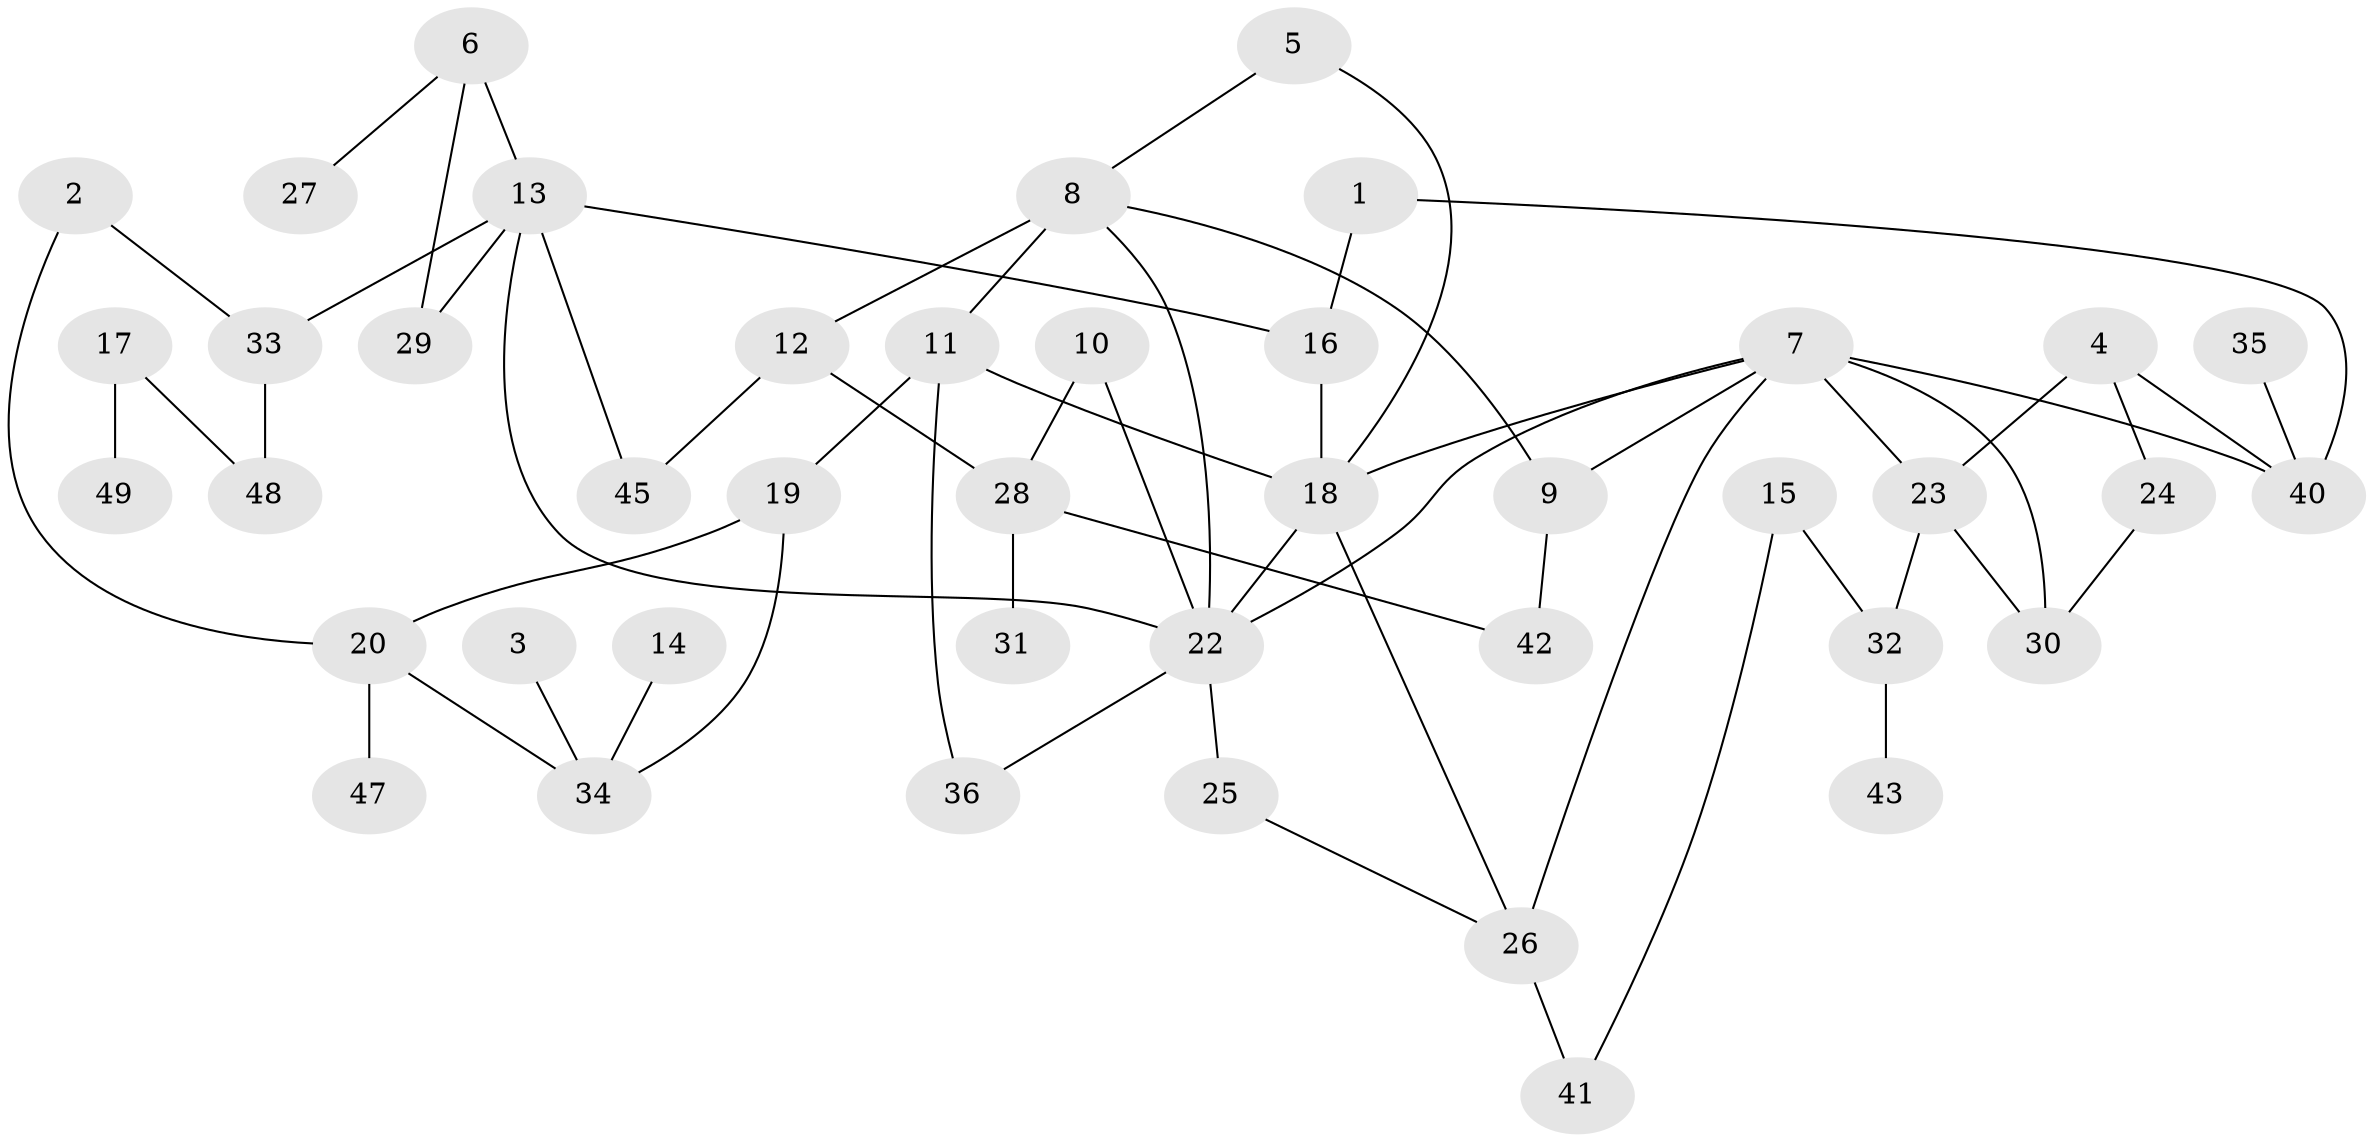 // original degree distribution, {1: 0.25, 3: 0.25, 2: 0.27, 6: 0.01, 5: 0.06, 4: 0.09, 0: 0.07}
// Generated by graph-tools (version 1.1) at 2025/47/03/04/25 22:47:59]
// undirected, 43 vertices, 61 edges
graph export_dot {
  node [color=gray90,style=filled];
  1;
  2;
  3;
  4;
  5;
  6;
  7;
  8;
  9;
  10;
  11;
  12;
  13;
  14;
  15;
  16;
  17;
  18;
  19;
  20;
  22;
  23;
  24;
  25;
  26;
  27;
  28;
  29;
  30;
  31;
  32;
  33;
  34;
  35;
  36;
  40;
  41;
  42;
  43;
  45;
  47;
  48;
  49;
  1 -- 16 [weight=1.0];
  1 -- 40 [weight=1.0];
  2 -- 20 [weight=1.0];
  2 -- 33 [weight=1.0];
  3 -- 34 [weight=1.0];
  4 -- 23 [weight=1.0];
  4 -- 24 [weight=1.0];
  4 -- 40 [weight=1.0];
  5 -- 8 [weight=1.0];
  5 -- 18 [weight=1.0];
  6 -- 13 [weight=2.0];
  6 -- 27 [weight=1.0];
  6 -- 29 [weight=1.0];
  7 -- 9 [weight=1.0];
  7 -- 18 [weight=1.0];
  7 -- 22 [weight=1.0];
  7 -- 23 [weight=1.0];
  7 -- 26 [weight=1.0];
  7 -- 30 [weight=2.0];
  7 -- 40 [weight=1.0];
  8 -- 9 [weight=1.0];
  8 -- 11 [weight=2.0];
  8 -- 12 [weight=1.0];
  8 -- 22 [weight=1.0];
  9 -- 42 [weight=1.0];
  10 -- 22 [weight=1.0];
  10 -- 28 [weight=1.0];
  11 -- 18 [weight=1.0];
  11 -- 19 [weight=2.0];
  11 -- 36 [weight=1.0];
  12 -- 28 [weight=1.0];
  12 -- 45 [weight=1.0];
  13 -- 16 [weight=1.0];
  13 -- 22 [weight=1.0];
  13 -- 29 [weight=1.0];
  13 -- 33 [weight=1.0];
  13 -- 45 [weight=2.0];
  14 -- 34 [weight=1.0];
  15 -- 32 [weight=1.0];
  15 -- 41 [weight=1.0];
  16 -- 18 [weight=1.0];
  17 -- 48 [weight=1.0];
  17 -- 49 [weight=1.0];
  18 -- 22 [weight=1.0];
  18 -- 26 [weight=1.0];
  19 -- 20 [weight=1.0];
  19 -- 34 [weight=1.0];
  20 -- 34 [weight=1.0];
  20 -- 47 [weight=1.0];
  22 -- 25 [weight=1.0];
  22 -- 36 [weight=1.0];
  23 -- 30 [weight=1.0];
  23 -- 32 [weight=1.0];
  24 -- 30 [weight=1.0];
  25 -- 26 [weight=1.0];
  26 -- 41 [weight=1.0];
  28 -- 31 [weight=1.0];
  28 -- 42 [weight=1.0];
  32 -- 43 [weight=1.0];
  33 -- 48 [weight=1.0];
  35 -- 40 [weight=1.0];
}
